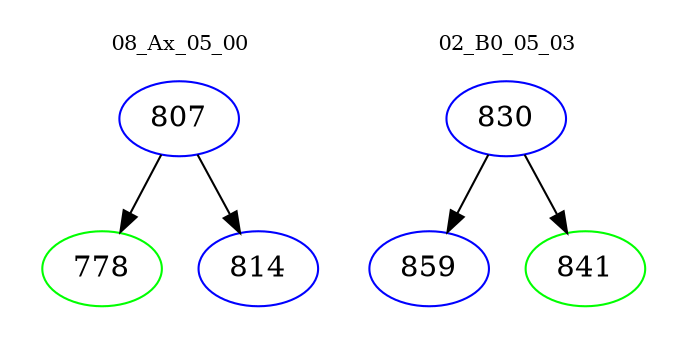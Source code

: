digraph{
subgraph cluster_0 {
color = white
label = "08_Ax_05_00";
fontsize=10;
T0_807 [label="807", color="blue"]
T0_807 -> T0_778 [color="black"]
T0_778 [label="778", color="green"]
T0_807 -> T0_814 [color="black"]
T0_814 [label="814", color="blue"]
}
subgraph cluster_1 {
color = white
label = "02_B0_05_03";
fontsize=10;
T1_830 [label="830", color="blue"]
T1_830 -> T1_859 [color="black"]
T1_859 [label="859", color="blue"]
T1_830 -> T1_841 [color="black"]
T1_841 [label="841", color="green"]
}
}
